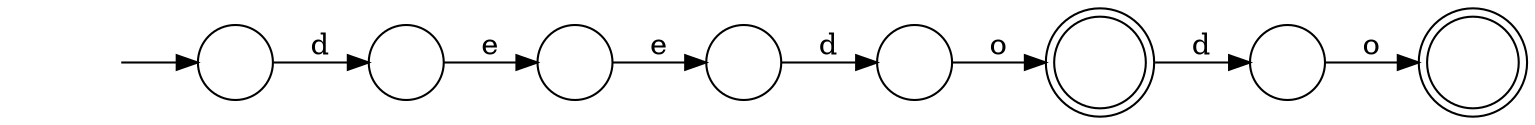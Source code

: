 digraph Automaton {
	graph [bb="0,0,696,44",
		dpi=96,
		rankdir=LR
	];
	node [label="\N"];
	0	 [height=0.5,
		label="",
		pos="267,22",
		shape=circle,
		width=0.5];
	6	 [height=0.5,
		label="",
		pos="346,22",
		shape=circle,
		width=0.5];
	0 -> 6	 [label=e,
		lp="306.5,29.5",
		pos="e,327.96,22 285.09,22 294.66,22 306.82,22 317.68,22"];
	1	 [height=0.5,
		label="",
		pos="425,22",
		shape=circle,
		width=0.5];
	6 -> 1	 [label=d,
		lp="385.5,29.5",
		pos="e,406.96,22 364.09,22 373.66,22 385.82,22 396.68,22"];
	4	 [height=0.61111,
		label="",
		pos="508,22",
		shape=doublecircle,
		width=0.61111];
	1 -> 4	 [label=o,
		lp="464.5,29.5",
		pos="e,485.81,22 443.18,22 452.61,22 464.6,22 475.64,22"];
	5	 [height=0.5,
		label="",
		pos="591,22",
		shape=circle,
		width=0.5];
	4 -> 5	 [label=d,
		lp="551.5,29.5",
		pos="e,572.94,22 530.28,22 540.27,22 552.28,22 562.9,22"];
	2	 [height=0.61111,
		label="",
		pos="674,22",
		shape=doublecircle,
		width=0.61111];
	3	 [height=0.5,
		label="",
		pos="109,22",
		shape=circle,
		width=0.5];
	7	 [height=0.5,
		label="",
		pos="188,22",
		shape=circle,
		width=0.5];
	3 -> 7	 [label=d,
		lp="148.5,29.5",
		pos="e,169.96,22 127.09,22 136.66,22 148.82,22 159.68,22"];
	initial	 [height=0.5,
		label="",
		pos="27,22",
		shape=plaintext,
		width=0.75];
	initial -> 3	 [pos="e,90.826,22 54.195,22 62.654,22 72.051,22 80.595,22"];
	7 -> 0	 [label=e,
		lp="227.5,29.5",
		pos="e,248.96,22 206.09,22 215.66,22 227.82,22 238.68,22"];
	5 -> 2	 [label=o,
		lp="630.5,29.5",
		pos="e,651.81,22 609.18,22 618.61,22 630.6,22 641.64,22"];
}

